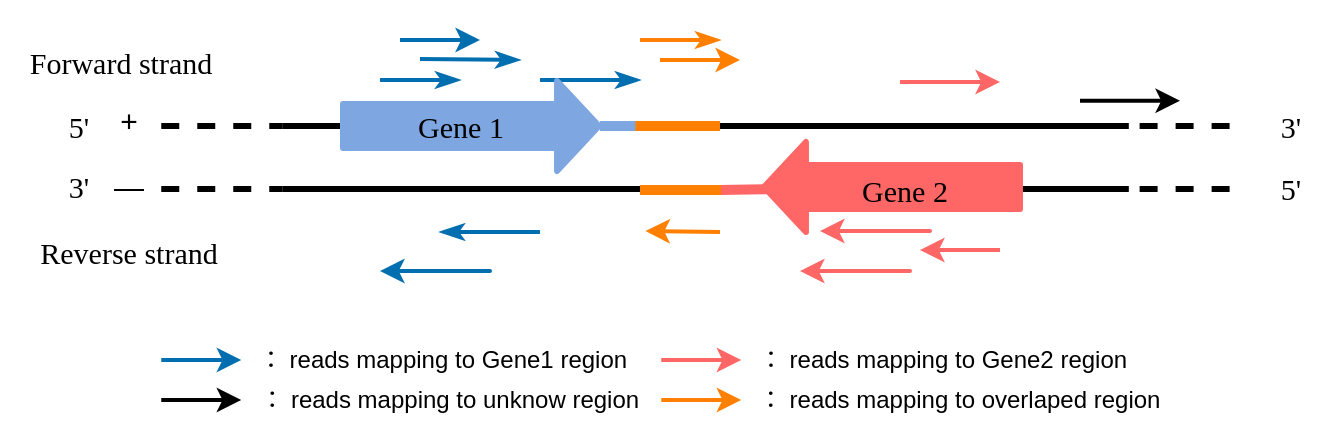 <mxfile version="14.1.2" type="github">
  <diagram id="g4oW1CFYnmNSOYJ9QWVO" name="Page-1">
    <mxGraphModel dx="770" dy="710" grid="1" gridSize="10" guides="1" tooltips="1" connect="1" arrows="1" fold="1" page="1" pageScale="1" pageWidth="1169" pageHeight="827" math="0" shadow="0">
      <root>
        <mxCell id="0" />
        <mxCell id="1" parent="0" />
        <mxCell id="GTK9U0YwJQ5CI6sInaYe-1" value="" style="group" vertex="1" connectable="0" parent="1">
          <mxGeometry x="90" y="150" width="640" height="210" as="geometry" />
        </mxCell>
        <mxCell id="GTK9U0YwJQ5CI6sInaYe-2" value="&lt;font face=&quot;Comic Sans MS&quot;&gt;3&#39;&lt;/font&gt;" style="text;html=1;align=center;verticalAlign=middle;resizable=0;points=[];autosize=1;fontSize=15;" vertex="1" parent="GTK9U0YwJQ5CI6sInaYe-1">
          <mxGeometry x="609.764" y="52.5" width="30" height="20" as="geometry" />
        </mxCell>
        <mxCell id="GTK9U0YwJQ5CI6sInaYe-3" value="&lt;font face=&quot;Comic Sans MS&quot;&gt;5&#39;&lt;/font&gt;" style="text;html=1;align=center;verticalAlign=middle;resizable=0;points=[];autosize=1;fontSize=15;" vertex="1" parent="GTK9U0YwJQ5CI6sInaYe-1">
          <mxGeometry x="609.764" y="84" width="30" height="20" as="geometry" />
        </mxCell>
        <mxCell id="GTK9U0YwJQ5CI6sInaYe-4" value="" style="group" vertex="1" connectable="0" parent="GTK9U0YwJQ5CI6sInaYe-1">
          <mxGeometry x="60.63" y="63" width="534.173" as="geometry" />
        </mxCell>
        <mxCell id="GTK9U0YwJQ5CI6sInaYe-5" value="" style="endArrow=none;html=1;labelBackgroundColor=none;strokeWidth=3;fillColor=#7EA6E0;gradientColor=#7EA6E0;fontSize=15;" edge="1" parent="GTK9U0YwJQ5CI6sInaYe-4">
          <mxGeometry width="50" height="50" relative="1" as="geometry">
            <mxPoint x="60.472" as="sourcePoint" />
            <mxPoint x="483.78" as="targetPoint" />
          </mxGeometry>
        </mxCell>
        <mxCell id="GTK9U0YwJQ5CI6sInaYe-6" value="" style="endArrow=none;dashed=1;html=1;labelBackgroundColor=none;strokeColor=#000000;strokeWidth=3;fillColor=#7EA6E0;gradientColor=#7EA6E0;fontSize=15;" edge="1" parent="GTK9U0YwJQ5CI6sInaYe-4">
          <mxGeometry width="50" height="50" relative="1" as="geometry">
            <mxPoint x="534.173" as="sourcePoint" />
            <mxPoint x="483.78" as="targetPoint" />
          </mxGeometry>
        </mxCell>
        <mxCell id="GTK9U0YwJQ5CI6sInaYe-7" value="" style="endArrow=none;dashed=1;html=1;labelBackgroundColor=none;strokeColor=#000000;strokeWidth=3;fillColor=#7EA6E0;gradientColor=#7EA6E0;fontSize=15;" edge="1" parent="GTK9U0YwJQ5CI6sInaYe-4">
          <mxGeometry width="50" height="50" relative="1" as="geometry">
            <mxPoint as="sourcePoint" />
            <mxPoint x="60.472" as="targetPoint" />
          </mxGeometry>
        </mxCell>
        <mxCell id="GTK9U0YwJQ5CI6sInaYe-10" value="" style="endArrow=none;html=1;labelBackgroundColor=none;strokeColor=#7EA6E0;strokeWidth=5;fillColor=#7EA6E0;gradientColor=#7EA6E0;fontSize=15;" edge="1" parent="GTK9U0YwJQ5CI6sInaYe-4">
          <mxGeometry width="50" height="50" relative="1" as="geometry">
            <mxPoint x="219.37" as="sourcePoint" />
            <mxPoint x="239.37" as="targetPoint" />
            <Array as="points" />
          </mxGeometry>
        </mxCell>
        <mxCell id="GTK9U0YwJQ5CI6sInaYe-55" value="" style="endArrow=none;html=1;labelBackgroundColor=none;strokeWidth=5;fillColor=#7EA6E0;gradientColor=#7EA6E0;fontSize=15;strokeColor=#FF8000;" edge="1" parent="GTK9U0YwJQ5CI6sInaYe-4">
          <mxGeometry width="50" height="50" relative="1" as="geometry">
            <mxPoint x="237.09" as="sourcePoint" />
            <mxPoint x="279.37" as="targetPoint" />
            <Array as="points" />
          </mxGeometry>
        </mxCell>
        <mxCell id="GTK9U0YwJQ5CI6sInaYe-11" value="" style="group" vertex="1" connectable="0" parent="GTK9U0YwJQ5CI6sInaYe-1">
          <mxGeometry x="60.63" y="94.5" width="534.173" as="geometry" />
        </mxCell>
        <mxCell id="GTK9U0YwJQ5CI6sInaYe-12" value="" style="group" vertex="1" connectable="0" parent="GTK9U0YwJQ5CI6sInaYe-11">
          <mxGeometry width="534.173" as="geometry" />
        </mxCell>
        <mxCell id="GTK9U0YwJQ5CI6sInaYe-13" value="" style="endArrow=none;html=1;labelBackgroundColor=none;strokeWidth=3;fillColor=#7EA6E0;gradientColor=#7EA6E0;fontSize=15;" edge="1" parent="GTK9U0YwJQ5CI6sInaYe-12">
          <mxGeometry width="50" height="50" relative="1" as="geometry">
            <mxPoint x="60.472" as="sourcePoint" />
            <mxPoint x="483.78" as="targetPoint" />
          </mxGeometry>
        </mxCell>
        <mxCell id="GTK9U0YwJQ5CI6sInaYe-14" value="" style="endArrow=none;dashed=1;html=1;labelBackgroundColor=none;strokeColor=#000000;strokeWidth=3;fillColor=#7EA6E0;gradientColor=#7EA6E0;fontSize=15;" edge="1" parent="GTK9U0YwJQ5CI6sInaYe-12">
          <mxGeometry width="50" height="50" relative="1" as="geometry">
            <mxPoint x="534.173" as="sourcePoint" />
            <mxPoint x="483.78" as="targetPoint" />
          </mxGeometry>
        </mxCell>
        <mxCell id="GTK9U0YwJQ5CI6sInaYe-15" value="" style="endArrow=none;dashed=1;html=1;labelBackgroundColor=none;strokeColor=#000000;strokeWidth=3;fillColor=#7EA6E0;gradientColor=#7EA6E0;fontSize=15;" edge="1" parent="GTK9U0YwJQ5CI6sInaYe-12">
          <mxGeometry width="50" height="50" relative="1" as="geometry">
            <mxPoint as="sourcePoint" />
            <mxPoint x="60.472" as="targetPoint" />
          </mxGeometry>
        </mxCell>
        <mxCell id="GTK9U0YwJQ5CI6sInaYe-16" value="Forward strand" style="text;html=1;align=center;verticalAlign=middle;resizable=0;points=[];autosize=1;fontSize=15;fontFamily=Comic Sans MS;" vertex="1" parent="GTK9U0YwJQ5CI6sInaYe-1">
          <mxGeometry x="-20" y="21" width="120" height="20" as="geometry" />
        </mxCell>
        <mxCell id="GTK9U0YwJQ5CI6sInaYe-17" value="Reverse strand" style="text;html=1;align=center;verticalAlign=middle;resizable=0;points=[];autosize=1;fontSize=15;fontFamily=Comic Sans MS;" vertex="1" parent="GTK9U0YwJQ5CI6sInaYe-1">
          <mxGeometry x="-15.969" y="115.5" width="120" height="20" as="geometry" />
        </mxCell>
        <mxCell id="GTK9U0YwJQ5CI6sInaYe-18" value="+" style="text;html=1;align=center;verticalAlign=middle;resizable=0;points=[];autosize=1;fontSize=15;" vertex="1" parent="GTK9U0YwJQ5CI6sInaYe-1">
          <mxGeometry x="34.425" y="50.4" width="20" height="20" as="geometry" />
        </mxCell>
        <mxCell id="GTK9U0YwJQ5CI6sInaYe-19" value="—" style="text;html=1;align=center;verticalAlign=middle;resizable=0;points=[];autosize=1;fontSize=15;" vertex="1" parent="GTK9U0YwJQ5CI6sInaYe-1">
          <mxGeometry x="29.386" y="82.95" width="30" height="20" as="geometry" />
        </mxCell>
        <mxCell id="GTK9U0YwJQ5CI6sInaYe-20" value="&lt;font face=&quot;Comic Sans MS&quot;&gt;3&#39;&lt;/font&gt;" style="text;html=1;align=center;verticalAlign=middle;resizable=0;points=[];autosize=1;fontSize=15;" vertex="1" parent="GTK9U0YwJQ5CI6sInaYe-1">
          <mxGeometry x="4.189" y="82.95" width="30" height="20" as="geometry" />
        </mxCell>
        <mxCell id="GTK9U0YwJQ5CI6sInaYe-21" value="&lt;font face=&quot;Comic Sans MS&quot;&gt;5&#39;&lt;/font&gt;" style="text;html=1;align=center;verticalAlign=middle;resizable=0;points=[];autosize=1;fontSize=15;" vertex="1" parent="GTK9U0YwJQ5CI6sInaYe-1">
          <mxGeometry x="4.189" y="52.5" width="30" height="20" as="geometry" />
        </mxCell>
        <mxCell id="GTK9U0YwJQ5CI6sInaYe-26" value="" style="endArrow=classicThin;html=1;strokeWidth=2;endFill=1;strokeColor=#006EAF;" edge="1" parent="GTK9U0YwJQ5CI6sInaYe-1">
          <mxGeometry width="50" height="50" relative="1" as="geometry">
            <mxPoint x="170" y="40" as="sourcePoint" />
            <mxPoint x="210" y="40" as="targetPoint" />
          </mxGeometry>
        </mxCell>
        <mxCell id="GTK9U0YwJQ5CI6sInaYe-27" value="" style="endArrow=classicThin;html=1;strokeWidth=2;endFill=1;strokeColor=#006EAF;" edge="1" parent="GTK9U0YwJQ5CI6sInaYe-1">
          <mxGeometry width="50" height="50" relative="1" as="geometry">
            <mxPoint x="190" y="29.5" as="sourcePoint" />
            <mxPoint x="240" y="30" as="targetPoint" />
          </mxGeometry>
        </mxCell>
        <mxCell id="GTK9U0YwJQ5CI6sInaYe-28" value="" style="endArrow=classic;html=1;strokeWidth=2;strokeColor=#006EAF;" edge="1" parent="GTK9U0YwJQ5CI6sInaYe-1">
          <mxGeometry width="50" height="50" relative="1" as="geometry">
            <mxPoint x="180" y="20" as="sourcePoint" />
            <mxPoint x="220" y="20" as="targetPoint" />
            <Array as="points">
              <mxPoint x="200" y="20" />
            </Array>
          </mxGeometry>
        </mxCell>
        <mxCell id="GTK9U0YwJQ5CI6sInaYe-29" value="" style="endArrow=classicThin;html=1;strokeWidth=2;endFill=1;strokeColor=#006EAF;" edge="1" parent="GTK9U0YwJQ5CI6sInaYe-1">
          <mxGeometry width="50" height="50" relative="1" as="geometry">
            <mxPoint x="250" y="40" as="sourcePoint" />
            <mxPoint x="300" y="40" as="targetPoint" />
          </mxGeometry>
        </mxCell>
        <mxCell id="GTK9U0YwJQ5CI6sInaYe-30" value="" style="endArrow=classicThin;html=1;strokeWidth=2;endFill=1;strokeColor=#FF8000;" edge="1" parent="GTK9U0YwJQ5CI6sInaYe-1">
          <mxGeometry width="50" height="50" relative="1" as="geometry">
            <mxPoint x="300" y="20" as="sourcePoint" />
            <mxPoint x="340" y="20" as="targetPoint" />
          </mxGeometry>
        </mxCell>
        <mxCell id="GTK9U0YwJQ5CI6sInaYe-31" value="" style="endArrow=classic;html=1;strokeWidth=2;strokeColor=#FF8000;" edge="1" parent="GTK9U0YwJQ5CI6sInaYe-1">
          <mxGeometry width="50" height="50" relative="1" as="geometry">
            <mxPoint x="310" y="30" as="sourcePoint" />
            <mxPoint x="350" y="30" as="targetPoint" />
          </mxGeometry>
        </mxCell>
        <mxCell id="GTK9U0YwJQ5CI6sInaYe-34" value="" style="endArrow=classicThin;html=1;strokeWidth=2;endFill=1;strokeColor=#006EAF;" edge="1" parent="GTK9U0YwJQ5CI6sInaYe-1">
          <mxGeometry width="50" height="50" relative="1" as="geometry">
            <mxPoint x="250" y="116" as="sourcePoint" />
            <mxPoint x="200" y="116" as="targetPoint" />
          </mxGeometry>
        </mxCell>
        <mxCell id="GTK9U0YwJQ5CI6sInaYe-57" value="" style="endArrow=classic;html=1;strokeWidth=2;strokeColor=#FF6666;" edge="1" parent="GTK9U0YwJQ5CI6sInaYe-1">
          <mxGeometry width="50" height="50" relative="1" as="geometry">
            <mxPoint x="430" y="115.5" as="sourcePoint" />
            <mxPoint x="390" y="115.5" as="targetPoint" />
            <Array as="points">
              <mxPoint x="450" y="115.5" />
            </Array>
          </mxGeometry>
        </mxCell>
        <mxCell id="GTK9U0YwJQ5CI6sInaYe-64" value="" style="endArrow=classic;html=1;strokeWidth=2;strokeColor=#FF6666;" edge="1" parent="GTK9U0YwJQ5CI6sInaYe-1">
          <mxGeometry width="50" height="50" relative="1" as="geometry">
            <mxPoint x="480" y="125" as="sourcePoint" />
            <mxPoint x="440" y="125" as="targetPoint" />
            <Array as="points" />
          </mxGeometry>
        </mxCell>
        <mxCell id="GTK9U0YwJQ5CI6sInaYe-65" value="" style="endArrow=classic;html=1;strokeWidth=2;strokeColor=#FF6666;" edge="1" parent="GTK9U0YwJQ5CI6sInaYe-1">
          <mxGeometry width="50" height="50" relative="1" as="geometry">
            <mxPoint x="420" y="135.5" as="sourcePoint" />
            <mxPoint x="380" y="135.5" as="targetPoint" />
            <Array as="points">
              <mxPoint x="440" y="135.5" />
            </Array>
          </mxGeometry>
        </mxCell>
        <mxCell id="GTK9U0YwJQ5CI6sInaYe-66" value="" style="endArrow=classic;html=1;strokeWidth=2;strokeColor=#FF6666;" edge="1" parent="GTK9U0YwJQ5CI6sInaYe-1">
          <mxGeometry width="50" height="50" relative="1" as="geometry">
            <mxPoint x="430" y="41" as="sourcePoint" />
            <mxPoint x="480" y="41" as="targetPoint" />
            <Array as="points">
              <mxPoint x="440" y="41" />
            </Array>
          </mxGeometry>
        </mxCell>
        <mxCell id="GTK9U0YwJQ5CI6sInaYe-58" value="" style="endArrow=classic;html=1;strokeWidth=2;strokeColor=#FF8000;" edge="1" parent="GTK9U0YwJQ5CI6sInaYe-1">
          <mxGeometry width="50" height="50" relative="1" as="geometry">
            <mxPoint x="340" y="116" as="sourcePoint" />
            <mxPoint x="302.72" y="115.5" as="targetPoint" />
            <Array as="points" />
          </mxGeometry>
        </mxCell>
        <mxCell id="GTK9U0YwJQ5CI6sInaYe-59" value="" style="endArrow=classic;html=1;strokeWidth=2;strokeColor=#006EAF;" edge="1" parent="GTK9U0YwJQ5CI6sInaYe-1">
          <mxGeometry width="50" height="50" relative="1" as="geometry">
            <mxPoint x="210" y="135.5" as="sourcePoint" />
            <mxPoint x="170" y="135.5" as="targetPoint" />
            <Array as="points">
              <mxPoint x="230" y="135.5" />
            </Array>
          </mxGeometry>
        </mxCell>
        <mxCell id="GTK9U0YwJQ5CI6sInaYe-69" value="" style="endArrow=classic;html=1;strokeWidth=2;" edge="1" parent="GTK9U0YwJQ5CI6sInaYe-1">
          <mxGeometry width="50" height="50" relative="1" as="geometry">
            <mxPoint x="520" y="50.4" as="sourcePoint" />
            <mxPoint x="570" y="50.4" as="targetPoint" />
            <Array as="points">
              <mxPoint x="530" y="50.4" />
            </Array>
          </mxGeometry>
        </mxCell>
        <mxCell id="GTK9U0YwJQ5CI6sInaYe-76" value="" style="group" vertex="1" connectable="0" parent="GTK9U0YwJQ5CI6sInaYe-1">
          <mxGeometry x="60.63" y="170" width="240" height="20" as="geometry" />
        </mxCell>
        <mxCell id="GTK9U0YwJQ5CI6sInaYe-72" value="" style="endArrow=classic;html=1;strokeWidth=2;strokeColor=#006EAF;" edge="1" parent="GTK9U0YwJQ5CI6sInaYe-76">
          <mxGeometry width="50" height="50" relative="1" as="geometry">
            <mxPoint y="10" as="sourcePoint" />
            <mxPoint x="40" y="10" as="targetPoint" />
            <Array as="points" />
          </mxGeometry>
        </mxCell>
        <mxCell id="GTK9U0YwJQ5CI6sInaYe-75" value="： reads mapping to Gene1 region" style="text;html=1;align=center;verticalAlign=middle;resizable=0;points=[];autosize=1;" vertex="1" parent="GTK9U0YwJQ5CI6sInaYe-76">
          <mxGeometry x="40" width="200" height="20" as="geometry" />
        </mxCell>
        <mxCell id="GTK9U0YwJQ5CI6sInaYe-78" value="" style="group;strokeColor=#FFFFFF;" vertex="1" connectable="0" parent="GTK9U0YwJQ5CI6sInaYe-1">
          <mxGeometry x="310.63" y="170" width="240" height="20" as="geometry" />
        </mxCell>
        <mxCell id="GTK9U0YwJQ5CI6sInaYe-79" value="" style="endArrow=classic;html=1;strokeWidth=2;strokeColor=#FF6666;" edge="1" parent="GTK9U0YwJQ5CI6sInaYe-78">
          <mxGeometry width="50" height="50" relative="1" as="geometry">
            <mxPoint y="10" as="sourcePoint" />
            <mxPoint x="40" y="10" as="targetPoint" />
            <Array as="points" />
          </mxGeometry>
        </mxCell>
        <mxCell id="GTK9U0YwJQ5CI6sInaYe-80" value="： reads mapping to Gene2 region" style="text;html=1;align=center;verticalAlign=middle;resizable=0;points=[];autosize=1;" vertex="1" parent="GTK9U0YwJQ5CI6sInaYe-78">
          <mxGeometry x="40" width="200" height="20" as="geometry" />
        </mxCell>
        <mxCell id="GTK9U0YwJQ5CI6sInaYe-82" value="" style="endArrow=classic;html=1;strokeWidth=2;strokeColor=#FF8000;" edge="1" parent="GTK9U0YwJQ5CI6sInaYe-1">
          <mxGeometry width="50" height="50" relative="1" as="geometry">
            <mxPoint x="310.63" y="200" as="sourcePoint" />
            <mxPoint x="350.63" y="200" as="targetPoint" />
            <Array as="points" />
          </mxGeometry>
        </mxCell>
        <mxCell id="GTK9U0YwJQ5CI6sInaYe-83" value="&amp;nbsp; &amp;nbsp; &amp;nbsp;： reads mapping to overlaped region" style="text;html=1;align=center;verticalAlign=middle;resizable=0;points=[];autosize=1;" vertex="1" parent="GTK9U0YwJQ5CI6sInaYe-1">
          <mxGeometry x="335.63" y="190" width="230" height="20" as="geometry" />
        </mxCell>
        <mxCell id="GTK9U0YwJQ5CI6sInaYe-88" value="" style="group" vertex="1" connectable="0" parent="GTK9U0YwJQ5CI6sInaYe-1">
          <mxGeometry x="60.63" y="190" width="245" height="20" as="geometry" />
        </mxCell>
        <mxCell id="GTK9U0YwJQ5CI6sInaYe-89" value="" style="endArrow=classic;html=1;strokeWidth=2;" edge="1" parent="GTK9U0YwJQ5CI6sInaYe-88">
          <mxGeometry width="50" height="50" relative="1" as="geometry">
            <mxPoint y="10" as="sourcePoint" />
            <mxPoint x="40" y="10" as="targetPoint" />
            <Array as="points" />
          </mxGeometry>
        </mxCell>
        <mxCell id="GTK9U0YwJQ5CI6sInaYe-90" value="&amp;nbsp; &amp;nbsp; &amp;nbsp; &amp;nbsp; ： reads mapping to unknow region" style="text;html=1;align=center;verticalAlign=middle;resizable=0;points=[];autosize=1;" vertex="1" parent="GTK9U0YwJQ5CI6sInaYe-88">
          <mxGeometry x="15" width="230" height="20" as="geometry" />
        </mxCell>
        <mxCell id="GTK9U0YwJQ5CI6sInaYe-8" value="" style="shape=flexArrow;endArrow=classic;html=1;labelBackgroundColor=none;strokeWidth=3;fillColor=#7EA6E0;gradientColor=#7EA6E0;fontSize=15;width=20;strokeColor=#7EA6E0;fontFamily=Comic Sans MS;" edge="1" parent="1">
          <mxGeometry width="50" height="50" relative="1" as="geometry">
            <mxPoint x="239.999" y="213" as="sourcePoint" />
            <mxPoint x="371.022" y="213" as="targetPoint" />
          </mxGeometry>
        </mxCell>
        <mxCell id="GTK9U0YwJQ5CI6sInaYe-9" value="&lt;font face=&quot;Comic Sans MS&quot;&gt;Gene 1&lt;/font&gt;" style="edgeLabel;html=1;align=center;verticalAlign=middle;resizable=0;points=[];fontSize=15;labelBackgroundColor=none;" vertex="1" connectable="0" parent="GTK9U0YwJQ5CI6sInaYe-8">
          <mxGeometry x="-0.092" relative="1" as="geometry">
            <mxPoint as="offset" />
          </mxGeometry>
        </mxCell>
        <mxCell id="GTK9U0YwJQ5CI6sInaYe-46" value="" style="shape=flexArrow;endArrow=classic;html=1;labelBackgroundColor=none;strokeWidth=3;fontSize=15;width=20;gradientColor=#FF6666;fillColor=#FF6666;strokeColor=#FF6666;" edge="1" parent="1">
          <mxGeometry width="50" height="50" relative="1" as="geometry">
            <mxPoint x="581.496" y="243.5" as="sourcePoint" />
            <mxPoint x="450.472" y="243.5" as="targetPoint" />
          </mxGeometry>
        </mxCell>
        <mxCell id="GTK9U0YwJQ5CI6sInaYe-47" value="&lt;font face=&quot;Comic Sans MS&quot;&gt;Gene 2&lt;/font&gt;" style="edgeLabel;html=1;align=center;verticalAlign=middle;resizable=0;points=[];fontSize=15;labelBackgroundColor=none;" vertex="1" connectable="0" parent="GTK9U0YwJQ5CI6sInaYe-46">
          <mxGeometry x="-0.092" relative="1" as="geometry">
            <mxPoint y="1" as="offset" />
          </mxGeometry>
        </mxCell>
        <mxCell id="GTK9U0YwJQ5CI6sInaYe-48" value="" style="endArrow=none;html=1;labelBackgroundColor=none;strokeWidth=5;fillColor=#7EA6E0;gradientColor=#7EA6E0;fontSize=15;strokeColor=#FF6666;" edge="1" parent="1">
          <mxGeometry width="50" height="50" relative="1" as="geometry">
            <mxPoint x="430" y="245" as="sourcePoint" />
            <mxPoint x="460.551" y="244.5" as="targetPoint" />
          </mxGeometry>
        </mxCell>
        <mxCell id="GTK9U0YwJQ5CI6sInaYe-53" value="" style="endArrow=none;html=1;labelBackgroundColor=none;strokeWidth=5;fillColor=#7EA6E0;gradientColor=#7EA6E0;fontSize=15;strokeColor=#FF8000;" edge="1" parent="1">
          <mxGeometry width="50" height="50" relative="1" as="geometry">
            <mxPoint x="390" y="245" as="sourcePoint" />
            <mxPoint x="430.551" y="245" as="targetPoint" />
          </mxGeometry>
        </mxCell>
      </root>
    </mxGraphModel>
  </diagram>
</mxfile>

